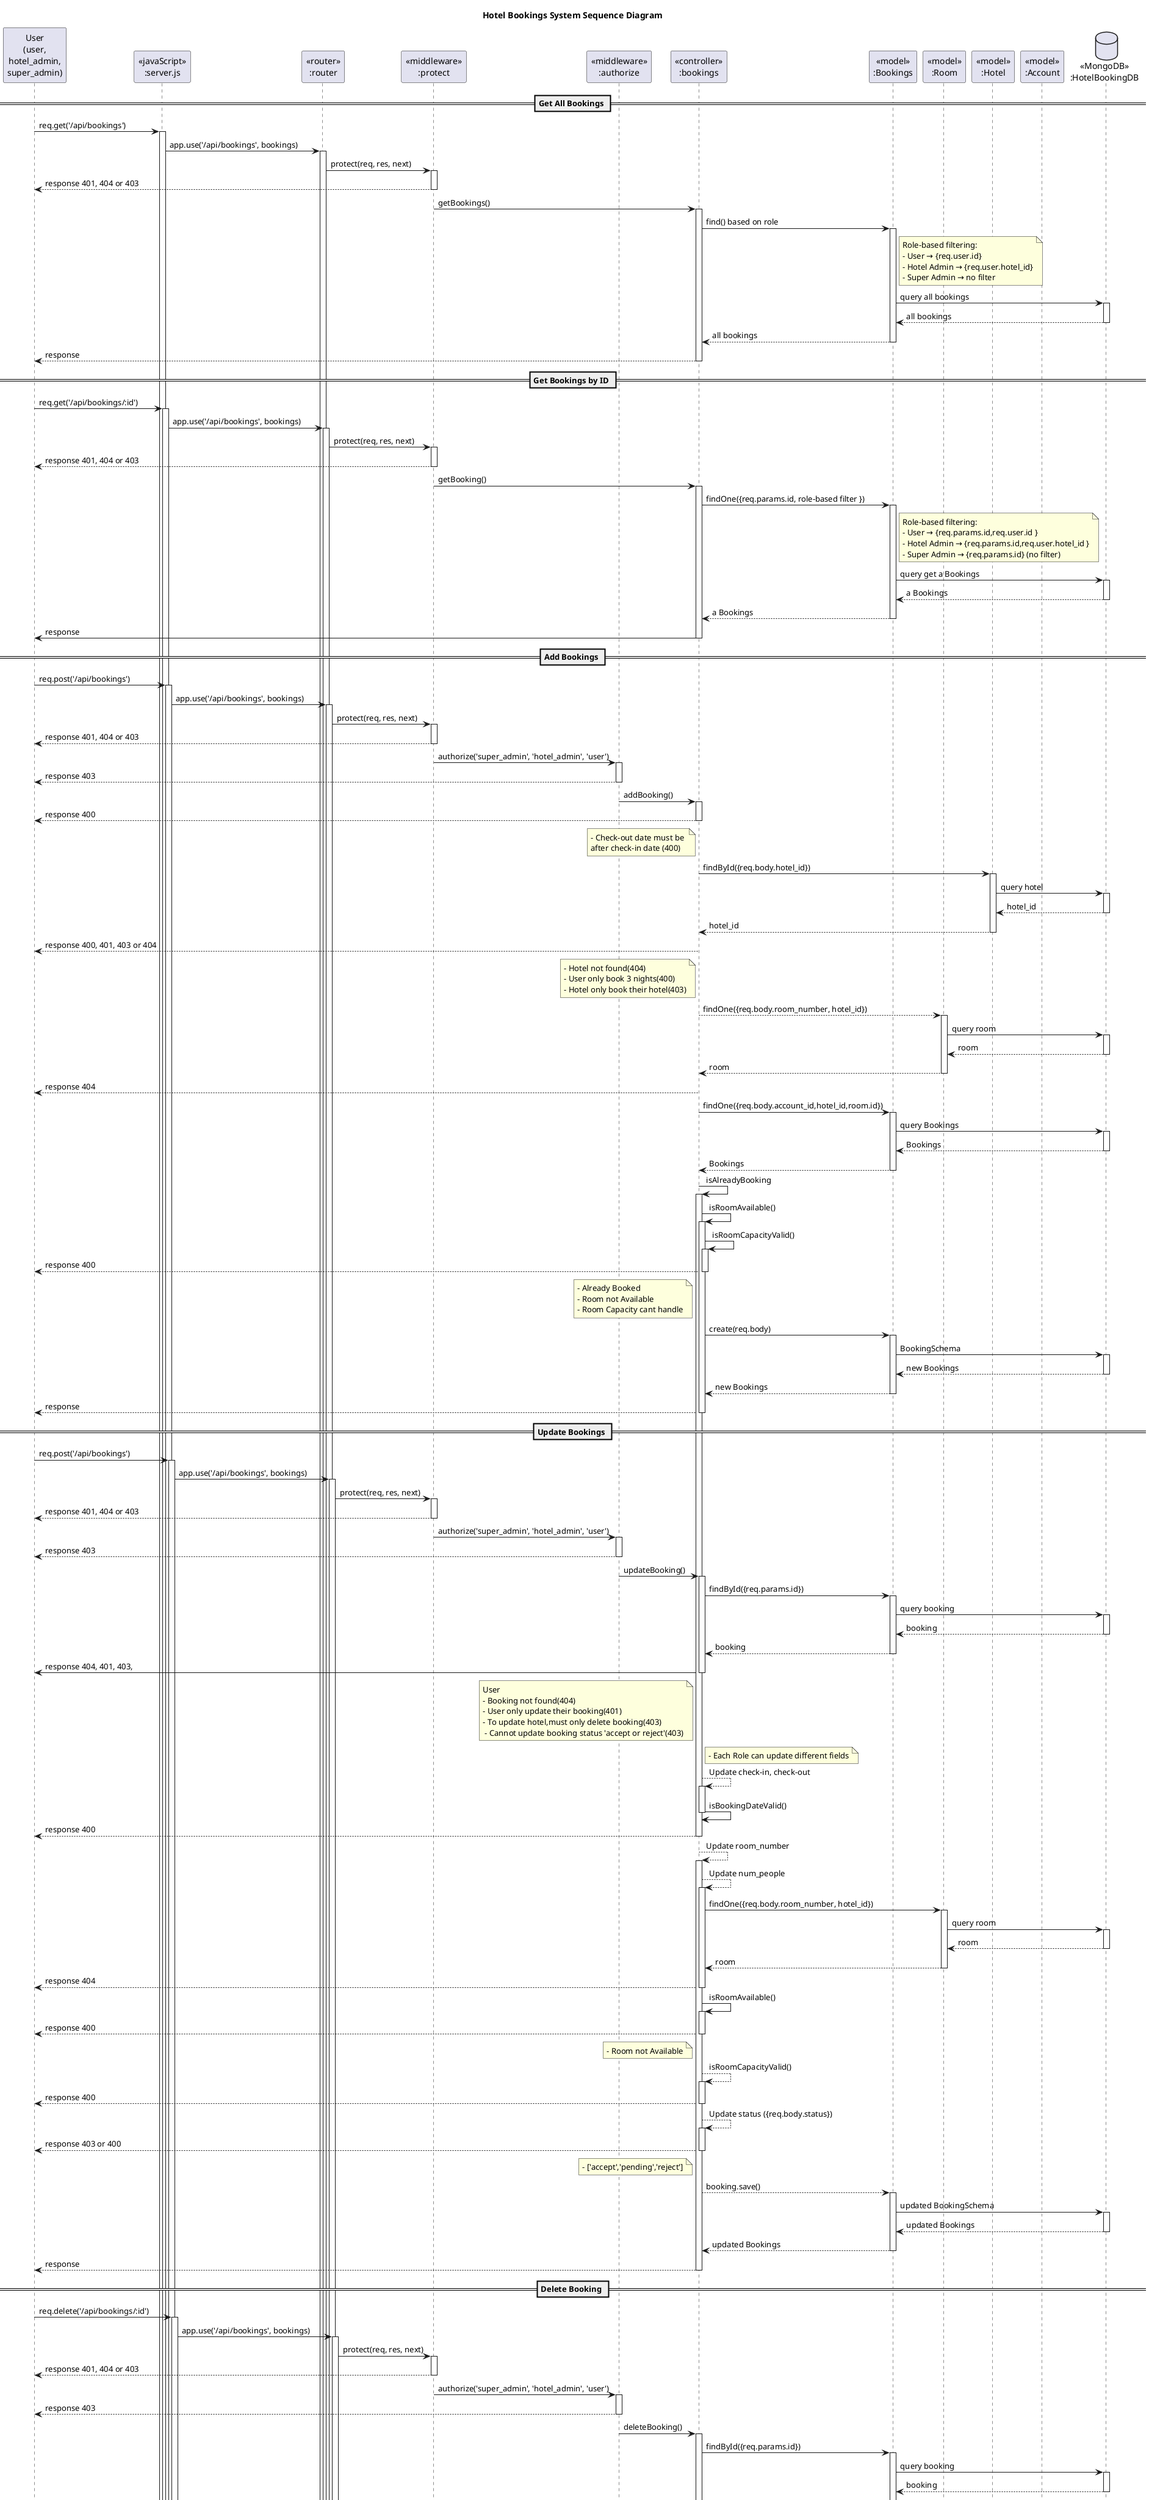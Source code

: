 @startuml HotelBookingSystem Sequence Diagram
title Hotel Bookings System Sequence Diagram

participant "User\n(user,\nhotel_admin,\nsuper_admin)" as User
participant "<<javaScript>>\n:server.js" as Server
participant "<<router>>\n:router" as Router
participant "<<middleware>>\n:protect" as Protect
participant "<<middleware>>\n:authorize" as Auth
participant "<<controller>>\n:bookings" as Bookings
participant "<<model>>\n:Bookings" as Booking_model
participant "<<model>>\n:Room" as Room_model
participant "<<model>>\n:Hotel" as Hotel_model
participant "<<model>>\n:Account" as Account_model
database "<<MongoDB>>\n:HotelBookingDB" as HotelBookingDB

== Get All Bookings ==
User -> Server ++: req.get('/api/bookings')
Server -> Router ++: app.use('/api/bookings', bookings)
Router -> Protect ++: protect(req, res, next)
Protect --> User --: response 401, 404 or 403
Protect -> Bookings ++: getBookings()
Bookings -> Booking_model ++: find() based on role
note right of Booking_model: Role-based filtering:\n- User → {req.user.id}\n- Hotel Admin → {req.user.hotel_id}\n- Super Admin → no filter
Booking_model -> HotelBookingDB ++: query all bookings
HotelBookingDB --> Booking_model --: all bookings
Booking_model --> Bookings --: all bookings
Bookings --> User --: response

== Get Bookings by ID ==
User -> Server ++: req.get('/api/bookings/:id')
Server -> Router ++: app.use('/api/bookings', bookings)
Router -> Protect ++: protect(req, res, next)
Protect --> User --: response 401, 404 or 403
Protect -> Bookings ++: getBooking()
Bookings -> Booking_model ++: findOne({req.params.id, role-based filter })
note right of Booking_model: Role-based filtering:\n- User → {req.params.id,req.user.id }\n- Hotel Admin → {req.params.id,req.user.hotel_id }\n- Super Admin → {req.params.id} (no filter)
Booking_model -> HotelBookingDB ++: query get a Bookings
HotelBookingDB --> Booking_model --: a Bookings
Booking_model --> Bookings --: a Bookings
Bookings -> User --: response


== Add Bookings ==
User -> Server ++: req.post('/api/bookings')
Server -> Router ++: app.use('/api/bookings', bookings)
Router -> Protect ++: protect(req, res, next)
Protect --> User --: response 401, 404 or 403
Protect -> Auth ++: authorize('super_admin', 'hotel_admin', 'user')
Auth --> User --: response 403
Auth -> Bookings ++: addBooking()

' check out <= check in
Bookings --> User --: response 400
note left of Bookings: - Check-out date must be \nafter check-in date (400)

' find hotel
Bookings -> Hotel_model ++: findById({req.body.hotel_id})
Hotel_model -> HotelBookingDB ++: query hotel
HotelBookingDB --> Hotel_model --: hotel_id
Hotel_model --> Bookings --: hotel_id
Bookings --> User --: response 400, 401, 403 or 404
note left of Bookings: - Hotel not found(404)\n- User only book 3 nights(400)\n- Hotel only book their hotel(403)
' find room
Bookings --> Room_model ++: findOne({req.body.room_number, hotel_id})
Room_model -> HotelBookingDB ++: query room
HotelBookingDB --> Room_model --: room
Room_model --> Bookings --: room
Bookings --> User --: response 404
' check booking
Bookings -> Booking_model ++:findOne({req.body.account_id,hotel_id,room.id})
Booking_model -> HotelBookingDB ++: query Bookings
HotelBookingDB --> Booking_model --: Bookings
Booking_model --> Bookings --: Bookings
Bookings -> Bookings ++: isAlreadyBooking
Bookings -> Bookings ++: isRoomAvailable()
Bookings -> Bookings ++: isRoomCapacityValid()
Bookings --> User --: response 400
note left of Bookings: - Already Booked\n- Room not Available\n- Room Capacity cant handle
' create booking
Bookings -> Booking_model ++: create(req.body)
Booking_model -> HotelBookingDB ++: BookingSchema
HotelBookingDB --> Booking_model --: new Bookings
Booking_model --> Bookings --: new Bookings
Bookings --> User --: response

== Update Bookings ==
User -> Server ++: req.post('/api/bookings')
Server -> Router ++: app.use('/api/bookings', bookings)
Router -> Protect ++: protect(req, res, next)
Protect --> User --: response 401, 404 or 403
Protect -> Auth ++: authorize('super_admin', 'hotel_admin', 'user')
Auth --> User --: response 403
Auth -> Bookings ++: updateBooking()

' check booking
Bookings -> Booking_model ++:findById({req.params.id})
Booking_model -> HotelBookingDB ++: query booking
HotelBookingDB --> Booking_model --: booking
Booking_model --> Bookings --: booking
Bookings -> User --: response 404, 401, 403,
note left of Bookings:User\n- Booking not found(404)\n- User only update their booking(401)\n- To update hotel,must only delete booking(403)\n - Cannot update booking status 'accept or reject'(403)

note right of Bookings: - Each Role can update different fields
Bookings --> Bookings ++: Update check-in, check-out
Bookings -> Bookings --: isBookingDateValid()
Bookings --> User --: response 400

Bookings --> Bookings ++: Update room_number
Bookings --> Bookings ++: Update num_people
Bookings -> Room_model ++: findOne({req.body.room_number, hotel_id})
Room_model -> HotelBookingDB ++: query room
HotelBookingDB --> Room_model --: room
Room_model --> Bookings --: room
Bookings --> User --: response 404
Bookings -> Bookings ++: isRoomAvailable()
Bookings --> User --: response 400
note left of Bookings: - Room not Available
Bookings --> Bookings ++: isRoomCapacityValid()
Bookings --> User --: response 400

Bookings --> Bookings ++: Update status ({req.body.status})
Bookings --> User --: response 403 or 400
note left of Bookings: - ['accept','pending','reject']
Bookings --> Booking_model ++: booking.save()
Booking_model -> HotelBookingDB ++: updated BookingSchema
HotelBookingDB --> Booking_model --: updated Bookings
Booking_model --> Bookings --: updated Bookings
Bookings --> User --: response


== Delete Booking ==
User -> Server ++: req.delete('/api/bookings/:id')
Server -> Router ++: app.use('/api/bookings', bookings)
Router -> Protect ++: protect(req, res, next)
Protect --> User --: response 401, 404 or 403
Protect -> Auth ++: authorize('super_admin', 'hotel_admin', 'user')
Auth --> User --: response 403
Auth -> Bookings ++: deleteBooking()

Bookings -> Booking_model ++:findById({req.params.id})
Booking_model -> HotelBookingDB ++: query booking
HotelBookingDB --> Booking_model --: booking
Booking_model --> Bookings --: booking
Bookings -> User --: response 404,401,403
note left of Bookings: - Booking not found(404)\n- User only delete their booking(401)\n- Hotel Admin only delete their hotel booking(403)

@enduml